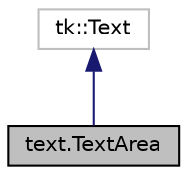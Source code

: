 digraph "text.TextArea"
{
 // LATEX_PDF_SIZE
  edge [fontname="Helvetica",fontsize="10",labelfontname="Helvetica",labelfontsize="10"];
  node [fontname="Helvetica",fontsize="10",shape=record];
  Node1 [label="text.TextArea",height=0.2,width=0.4,color="black", fillcolor="grey75", style="filled", fontcolor="black",tooltip="TextArea class."];
  Node2 -> Node1 [dir="back",color="midnightblue",fontsize="10",style="solid",fontname="Helvetica"];
  Node2 [label="tk::Text",height=0.2,width=0.4,color="grey75", fillcolor="white", style="filled",tooltip=" "];
}
